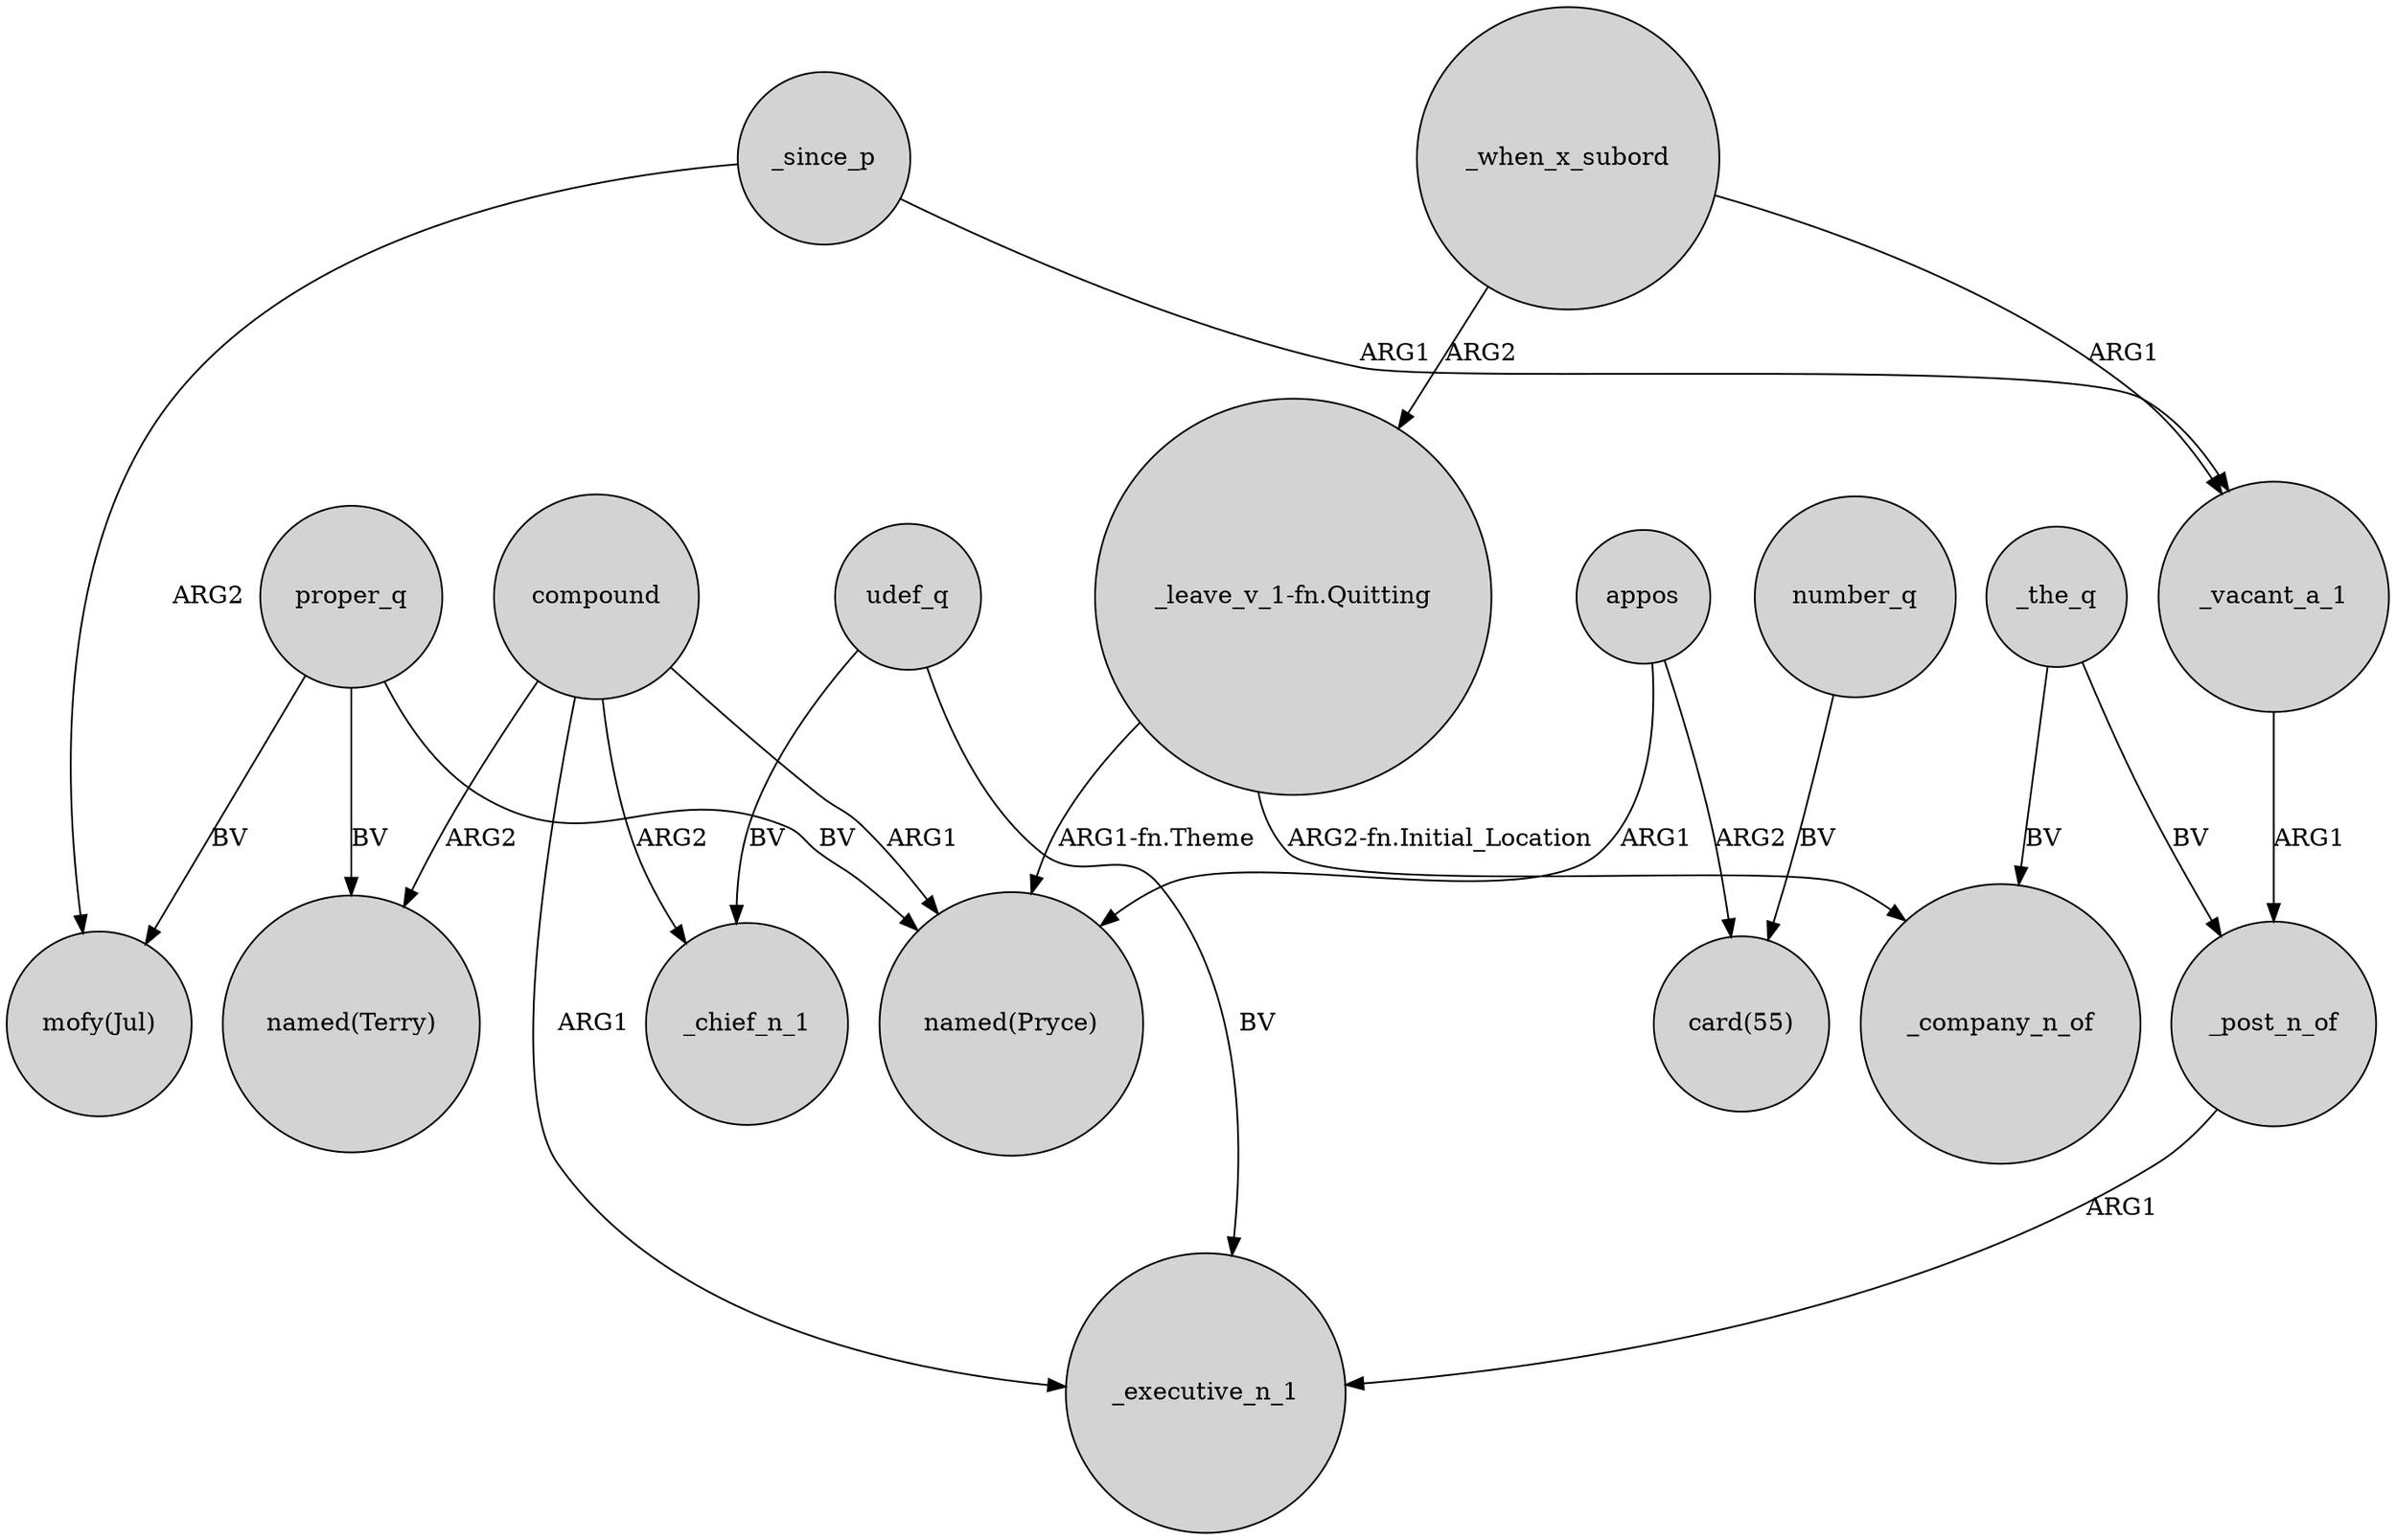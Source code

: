 digraph {
	node [shape=circle style=filled]
	proper_q -> "mofy(Jul)" [label=BV]
	compound -> "named(Terry)" [label=ARG2]
	udef_q -> _executive_n_1 [label=BV]
	_since_p -> _vacant_a_1 [label=ARG1]
	appos -> "named(Pryce)" [label=ARG1]
	number_q -> "card(55)" [label=BV]
	proper_q -> "named(Terry)" [label=BV]
	_when_x_subord -> _vacant_a_1 [label=ARG1]
	compound -> _executive_n_1 [label=ARG1]
	_the_q -> _company_n_of [label=BV]
	compound -> _chief_n_1 [label=ARG2]
	compound -> "named(Pryce)" [label=ARG1]
	proper_q -> "named(Pryce)" [label=BV]
	_vacant_a_1 -> _post_n_of [label=ARG1]
	udef_q -> _chief_n_1 [label=BV]
	_post_n_of -> _executive_n_1 [label=ARG1]
	_when_x_subord -> "_leave_v_1-fn.Quitting" [label=ARG2]
	"_leave_v_1-fn.Quitting" -> _company_n_of [label="ARG2-fn.Initial_Location"]
	appos -> "card(55)" [label=ARG2]
	_since_p -> "mofy(Jul)" [label=ARG2]
	_the_q -> _post_n_of [label=BV]
	"_leave_v_1-fn.Quitting" -> "named(Pryce)" [label="ARG1-fn.Theme"]
}
